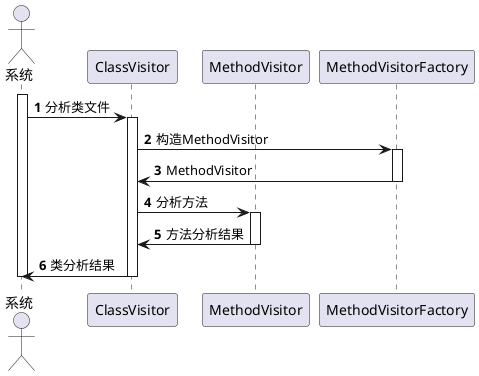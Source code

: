 @startuml
'https://plantuml.com/sequence-diagram

actor 系统 as system
participant "ClassVisitor" as cv
participant "MethodVisitor" as mv
participant "MethodVisitorFactory" as mvf

autonumber

activate system
system -> cv: 分析类文件

activate cv
cv ->mvf: 构造MethodVisitor
activate mvf
mvf -> cv: MethodVisitor
deactivate mvf
cv -> mv: 分析方法
activate mv
mv -> cv: 方法分析结果
deactivate mv
cv -> system: 类分析结果
deactivate cv
deactivate system

@enduml